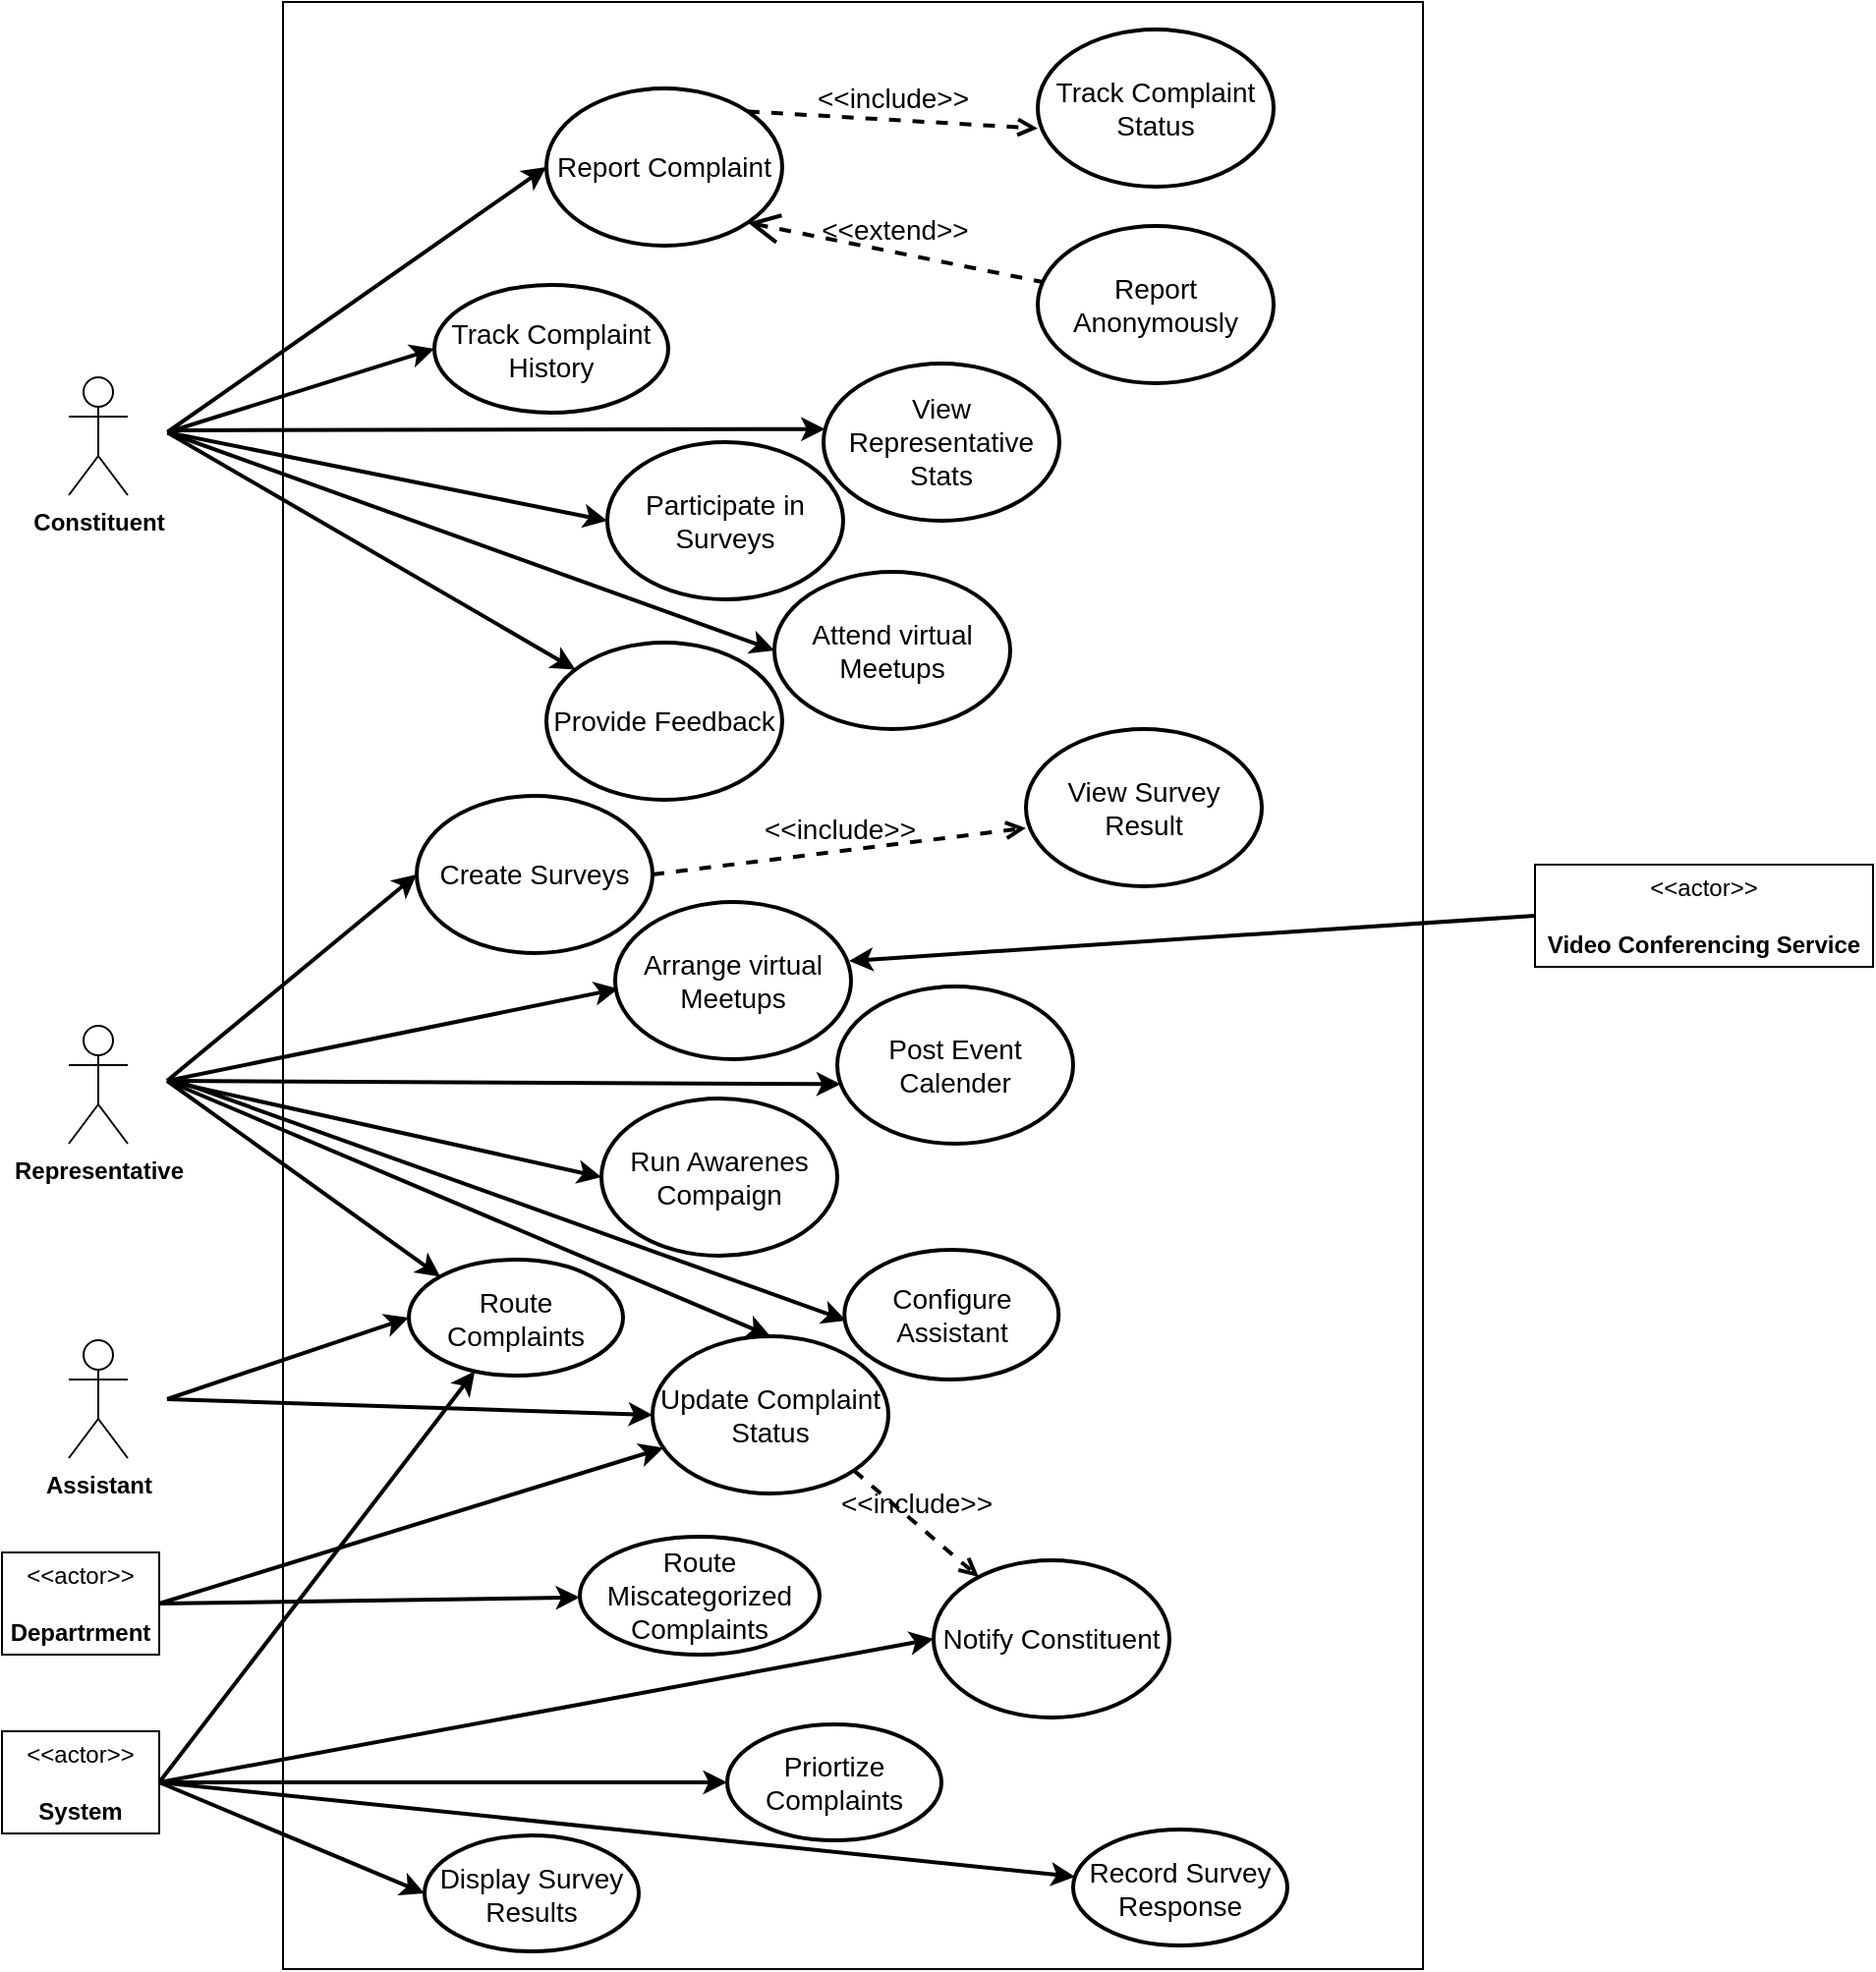 <mxfile version="24.7.5">
  <diagram name="Use Case Diagram" id="FgglNel2U1L5TTHVHAgJ">
    <mxGraphModel dx="880" dy="572" grid="0" gridSize="10" guides="1" tooltips="1" connect="1" arrows="1" fold="1" page="0" pageScale="1" pageWidth="850" pageHeight="1100" math="0" shadow="0">
      <root>
        <mxCell id="0" />
        <mxCell id="1" parent="0" />
        <mxCell id="YS5-fEkslZxsQK353Ww7-88" value="" style="rounded=0;whiteSpace=wrap;html=1;fillColor=none;" parent="1" vertex="1">
          <mxGeometry x="237" y="212" width="580" height="1001" as="geometry" />
        </mxCell>
        <mxCell id="b4xgwTWH8p54jYo2uctj-25" value="&lt;font style=&quot;font-size: 14px;&quot;&gt;Report Complaint&lt;/font&gt;" style="ellipse;whiteSpace=wrap;html=1;fillColor=none;strokeWidth=2;" parent="1" vertex="1">
          <mxGeometry x="371" y="256" width="120" height="80" as="geometry" />
        </mxCell>
        <mxCell id="YS5-fEkslZxsQK353Ww7-6" value="&amp;lt;&amp;lt;actor&amp;gt;&amp;gt;&lt;br&gt;&lt;br&gt;&lt;b&gt;Departrment&lt;/b&gt;" style="html=1;align=center;verticalAlign=middle;dashed=0;whiteSpace=wrap;" parent="1" vertex="1">
          <mxGeometry x="94" y="1001" width="80" height="52" as="geometry" />
        </mxCell>
        <mxCell id="YS5-fEkslZxsQK353Ww7-9" value="&lt;font style=&quot;font-size: 14px;&quot;&gt;Track Complaint Status&lt;/font&gt;" style="ellipse;whiteSpace=wrap;html=1;fillColor=none;strokeWidth=2;" parent="1" vertex="1">
          <mxGeometry x="621" y="226" width="120" height="80" as="geometry" />
        </mxCell>
        <mxCell id="YS5-fEkslZxsQK353Ww7-10" value="&lt;font style=&quot;font-size: 14px;&quot;&gt;Report Anonymously&lt;/font&gt;" style="ellipse;whiteSpace=wrap;html=1;fillColor=none;strokeWidth=2;" parent="1" vertex="1">
          <mxGeometry x="621" y="326" width="120" height="80" as="geometry" />
        </mxCell>
        <mxCell id="YS5-fEkslZxsQK353Ww7-11" value="&lt;font style=&quot;font-size: 14px;&quot;&gt;&amp;lt;&amp;lt;include&amp;gt;&amp;gt;&lt;/font&gt;" style="html=1;verticalAlign=bottom;labelBackgroundColor=none;endArrow=open;endFill=0;dashed=1;rounded=0;fontSize=12;strokeWidth=2;exitX=1;exitY=0;exitDx=0;exitDy=0;entryX=0;entryY=0.629;entryDx=0;entryDy=0;entryPerimeter=0;" parent="1" source="b4xgwTWH8p54jYo2uctj-25" target="YS5-fEkslZxsQK353Ww7-9" edge="1">
          <mxGeometry width="160" relative="1" as="geometry">
            <mxPoint x="474" y="258" as="sourcePoint" />
            <mxPoint x="634" y="258" as="targetPoint" />
          </mxGeometry>
        </mxCell>
        <mxCell id="YS5-fEkslZxsQK353Ww7-13" value="&amp;lt;&amp;lt;extend&amp;gt;&amp;gt;" style="edgeStyle=none;html=1;startArrow=open;endArrow=none;startSize=12;verticalAlign=bottom;dashed=1;labelBackgroundColor=none;rounded=0;fontSize=14;strokeWidth=2;exitX=1;exitY=1;exitDx=0;exitDy=0;" parent="1" source="b4xgwTWH8p54jYo2uctj-25" target="YS5-fEkslZxsQK353Ww7-10" edge="1">
          <mxGeometry width="160" relative="1" as="geometry">
            <mxPoint x="343" y="476" as="sourcePoint" />
            <mxPoint x="503" y="476" as="targetPoint" />
          </mxGeometry>
        </mxCell>
        <mxCell id="YS5-fEkslZxsQK353Ww7-14" value="&lt;font style=&quot;font-size: 14px;&quot;&gt;Track Complaint History&lt;/font&gt;" style="ellipse;whiteSpace=wrap;html=1;fillColor=none;strokeWidth=2;" parent="1" vertex="1">
          <mxGeometry x="314" y="356" width="119" height="65" as="geometry" />
        </mxCell>
        <mxCell id="YS5-fEkslZxsQK353Ww7-15" value="&lt;font style=&quot;font-size: 14px;&quot;&gt;View Representative Stats&lt;/font&gt;" style="ellipse;whiteSpace=wrap;html=1;fillColor=none;strokeWidth=2;" parent="1" vertex="1">
          <mxGeometry x="512" y="396" width="120" height="80" as="geometry" />
        </mxCell>
        <mxCell id="YS5-fEkslZxsQK353Ww7-16" value="&lt;font style=&quot;font-size: 14px;&quot;&gt;Participate in Surveys&lt;/font&gt;" style="ellipse;whiteSpace=wrap;html=1;fillColor=none;strokeWidth=2;" parent="1" vertex="1">
          <mxGeometry x="402" y="436" width="120" height="80" as="geometry" />
        </mxCell>
        <mxCell id="YS5-fEkslZxsQK353Ww7-17" value="&lt;font style=&quot;font-size: 14px;&quot;&gt;Attend virtual Meetups&lt;/font&gt;" style="ellipse;whiteSpace=wrap;html=1;fillColor=none;strokeWidth=2;" parent="1" vertex="1">
          <mxGeometry x="487" y="502" width="120" height="80" as="geometry" />
        </mxCell>
        <mxCell id="YS5-fEkslZxsQK353Ww7-18" value="&lt;font style=&quot;font-size: 14px;&quot;&gt;Provide Feedback&lt;/font&gt;" style="ellipse;whiteSpace=wrap;html=1;fillColor=none;strokeWidth=2;" parent="1" vertex="1">
          <mxGeometry x="371" y="538" width="120" height="80" as="geometry" />
        </mxCell>
        <mxCell id="YS5-fEkslZxsQK353Ww7-20" value="" style="endArrow=classic;html=1;rounded=0;strokeWidth=2;exitX=1;exitY=0.5;exitDx=0;exitDy=0;entryX=0;entryY=0.5;entryDx=0;entryDy=0;" parent="1" source="YS5-fEkslZxsQK353Ww7-22" target="b4xgwTWH8p54jYo2uctj-25" edge="1">
          <mxGeometry width="50" height="50" relative="1" as="geometry">
            <mxPoint x="398" y="483" as="sourcePoint" />
            <mxPoint x="448" y="433" as="targetPoint" />
          </mxGeometry>
        </mxCell>
        <mxCell id="YS5-fEkslZxsQK353Ww7-25" value="" style="endArrow=classic;html=1;rounded=0;strokeWidth=2;exitX=1;exitY=0.5;exitDx=0;exitDy=0;entryX=0;entryY=0.5;entryDx=0;entryDy=0;" parent="1" source="YS5-fEkslZxsQK353Ww7-22" target="YS5-fEkslZxsQK353Ww7-14" edge="1">
          <mxGeometry width="50" height="50" relative="1" as="geometry">
            <mxPoint x="188" y="441" as="sourcePoint" />
            <mxPoint x="381" y="326" as="targetPoint" />
          </mxGeometry>
        </mxCell>
        <mxCell id="YS5-fEkslZxsQK353Ww7-29" value="" style="endArrow=classic;html=1;rounded=0;strokeWidth=2;entryX=0.007;entryY=0.417;entryDx=0;entryDy=0;entryPerimeter=0;" parent="1" target="YS5-fEkslZxsQK353Ww7-15" edge="1">
          <mxGeometry width="50" height="50" relative="1" as="geometry">
            <mxPoint x="179" y="430" as="sourcePoint" />
            <mxPoint x="315" y="400" as="targetPoint" />
          </mxGeometry>
        </mxCell>
        <mxCell id="YS5-fEkslZxsQK353Ww7-30" value="" style="endArrow=classic;html=1;rounded=0;strokeWidth=2;entryX=0;entryY=0.5;entryDx=0;entryDy=0;exitX=1;exitY=0.5;exitDx=0;exitDy=0;" parent="1" source="YS5-fEkslZxsQK353Ww7-22" target="YS5-fEkslZxsQK353Ww7-16" edge="1">
          <mxGeometry width="50" height="50" relative="1" as="geometry">
            <mxPoint x="189" y="440" as="sourcePoint" />
            <mxPoint x="523" y="439" as="targetPoint" />
          </mxGeometry>
        </mxCell>
        <mxCell id="YS5-fEkslZxsQK353Ww7-31" value="" style="endArrow=classic;html=1;rounded=0;strokeWidth=2;entryX=0;entryY=0.5;entryDx=0;entryDy=0;exitX=1;exitY=0.5;exitDx=0;exitDy=0;" parent="1" source="YS5-fEkslZxsQK353Ww7-22" target="YS5-fEkslZxsQK353Ww7-17" edge="1">
          <mxGeometry width="50" height="50" relative="1" as="geometry">
            <mxPoint x="188" y="441" as="sourcePoint" />
            <mxPoint x="412" y="486" as="targetPoint" />
          </mxGeometry>
        </mxCell>
        <mxCell id="YS5-fEkslZxsQK353Ww7-32" value="" style="endArrow=classic;html=1;rounded=0;strokeWidth=2;exitX=1;exitY=0.5;exitDx=0;exitDy=0;" parent="1" source="YS5-fEkslZxsQK353Ww7-22" target="YS5-fEkslZxsQK353Ww7-18" edge="1">
          <mxGeometry width="50" height="50" relative="1" as="geometry">
            <mxPoint x="188" y="441" as="sourcePoint" />
            <mxPoint x="497" y="552" as="targetPoint" />
          </mxGeometry>
        </mxCell>
        <mxCell id="YS5-fEkslZxsQK353Ww7-33" value="&lt;font style=&quot;font-size: 14px;&quot;&gt;Create Surveys&lt;/font&gt;" style="ellipse;whiteSpace=wrap;html=1;fillColor=none;strokeWidth=2;" parent="1" vertex="1">
          <mxGeometry x="305" y="616" width="120" height="80" as="geometry" />
        </mxCell>
        <mxCell id="YS5-fEkslZxsQK353Ww7-42" value="" style="group" parent="1" vertex="1" connectable="0">
          <mxGeometry x="128" y="403" width="50" height="60" as="geometry" />
        </mxCell>
        <mxCell id="YS5-fEkslZxsQK353Ww7-1" value="&lt;b&gt;Constituent&lt;/b&gt;" style="shape=umlActor;verticalLabelPosition=bottom;verticalAlign=top;html=1;outlineConnect=0;container=0;" parent="YS5-fEkslZxsQK353Ww7-42" vertex="1">
          <mxGeometry width="30" height="60" as="geometry" />
        </mxCell>
        <mxCell id="YS5-fEkslZxsQK353Ww7-22" value="" style="shape=ellipse;html=1;sketch=0;strokeWidth=2;strokeColor=none;container=0;" parent="YS5-fEkslZxsQK353Ww7-42" vertex="1">
          <mxGeometry x="40" y="23" width="10" height="10" as="geometry" />
        </mxCell>
        <mxCell id="YS5-fEkslZxsQK353Ww7-43" value="" style="group;fillColor=none;fillStyle=solid;" parent="1" vertex="1" connectable="0">
          <mxGeometry x="128" y="733" width="50" height="60" as="geometry" />
        </mxCell>
        <mxCell id="YS5-fEkslZxsQK353Ww7-44" value="&lt;b&gt;Representative&lt;/b&gt;" style="shape=umlActor;verticalLabelPosition=bottom;verticalAlign=top;html=1;outlineConnect=0;container=0;" parent="YS5-fEkslZxsQK353Ww7-43" vertex="1">
          <mxGeometry width="30" height="60" as="geometry" />
        </mxCell>
        <mxCell id="YS5-fEkslZxsQK353Ww7-45" value="" style="shape=ellipse;html=1;sketch=0;strokeWidth=2;strokeColor=none;container=0;" parent="YS5-fEkslZxsQK353Ww7-43" vertex="1">
          <mxGeometry x="40" y="23" width="10" height="10" as="geometry" />
        </mxCell>
        <mxCell id="YS5-fEkslZxsQK353Ww7-47" value="" style="endArrow=classic;html=1;rounded=0;strokeWidth=2;exitX=1;exitY=0.5;exitDx=0;exitDy=0;entryX=0;entryY=0.5;entryDx=0;entryDy=0;" parent="1" source="YS5-fEkslZxsQK353Ww7-45" target="YS5-fEkslZxsQK353Ww7-33" edge="1">
          <mxGeometry width="50" height="50" relative="1" as="geometry">
            <mxPoint x="188" y="621" as="sourcePoint" />
            <mxPoint x="396" y="742" as="targetPoint" />
          </mxGeometry>
        </mxCell>
        <mxCell id="YS5-fEkslZxsQK353Ww7-48" value="&lt;font style=&quot;font-size: 14px;&quot;&gt;View Survey Result&lt;/font&gt;" style="ellipse;whiteSpace=wrap;html=1;fillColor=none;strokeWidth=2;" parent="1" vertex="1">
          <mxGeometry x="615" y="582" width="120" height="80" as="geometry" />
        </mxCell>
        <mxCell id="YS5-fEkslZxsQK353Ww7-49" value="&lt;font style=&quot;font-size: 14px;&quot;&gt;&amp;lt;&amp;lt;include&amp;gt;&amp;gt;&lt;/font&gt;" style="html=1;verticalAlign=bottom;labelBackgroundColor=none;endArrow=open;endFill=0;dashed=1;rounded=0;fontSize=12;strokeWidth=2;exitX=1;exitY=0.5;exitDx=0;exitDy=0;entryX=0;entryY=0.629;entryDx=0;entryDy=0;entryPerimeter=0;" parent="1" source="YS5-fEkslZxsQK353Ww7-33" target="YS5-fEkslZxsQK353Ww7-48" edge="1">
          <mxGeometry width="160" relative="1" as="geometry">
            <mxPoint x="477" y="778" as="sourcePoint" />
            <mxPoint x="638" y="748" as="targetPoint" />
          </mxGeometry>
        </mxCell>
        <mxCell id="YS5-fEkslZxsQK353Ww7-50" value="&lt;font style=&quot;font-size: 14px;&quot;&gt;Arrange virtual Meetups&lt;/font&gt;" style="ellipse;whiteSpace=wrap;html=1;fillColor=none;strokeWidth=2;" parent="1" vertex="1">
          <mxGeometry x="406" y="670" width="120" height="80" as="geometry" />
        </mxCell>
        <mxCell id="YS5-fEkslZxsQK353Ww7-51" value="" style="endArrow=classic;html=1;rounded=0;strokeWidth=2;exitX=1;exitY=0.5;exitDx=0;exitDy=0;entryX=0.013;entryY=0.552;entryDx=0;entryDy=0;entryPerimeter=0;" parent="1" source="YS5-fEkslZxsQK353Ww7-45" target="YS5-fEkslZxsQK353Ww7-50" edge="1">
          <mxGeometry width="50" height="50" relative="1" as="geometry">
            <mxPoint x="188" y="771" as="sourcePoint" />
            <mxPoint x="315" y="666" as="targetPoint" />
          </mxGeometry>
        </mxCell>
        <mxCell id="YS5-fEkslZxsQK353Ww7-54" value="&lt;span style=&quot;font-size: 14px;&quot;&gt;Configure Assistant&lt;/span&gt;" style="ellipse;whiteSpace=wrap;html=1;fillColor=none;strokeWidth=2;" parent="1" vertex="1">
          <mxGeometry x="522.64" y="847" width="109" height="66" as="geometry" />
        </mxCell>
        <mxCell id="YS5-fEkslZxsQK353Ww7-57" value="&lt;font style=&quot;font-size: 14px;&quot;&gt;Post Event Calender&lt;/font&gt;" style="ellipse;whiteSpace=wrap;html=1;fillColor=none;strokeWidth=2;" parent="1" vertex="1">
          <mxGeometry x="519" y="713" width="120" height="80" as="geometry" />
        </mxCell>
        <mxCell id="YS5-fEkslZxsQK353Ww7-58" value="&lt;font style=&quot;font-size: 14px;&quot;&gt;Run Awarenes Compaign&lt;/font&gt;" style="ellipse;whiteSpace=wrap;html=1;fillColor=none;strokeWidth=2;" parent="1" vertex="1">
          <mxGeometry x="399" y="770" width="120" height="80" as="geometry" />
        </mxCell>
        <mxCell id="YS5-fEkslZxsQK353Ww7-59" value="" style="endArrow=classic;html=1;rounded=0;strokeWidth=2;exitX=1;exitY=0.5;exitDx=0;exitDy=0;entryX=0.014;entryY=0.621;entryDx=0;entryDy=0;entryPerimeter=0;" parent="1" source="YS5-fEkslZxsQK353Ww7-45" target="YS5-fEkslZxsQK353Ww7-57" edge="1">
          <mxGeometry width="50" height="50" relative="1" as="geometry">
            <mxPoint x="182" y="761" as="sourcePoint" />
            <mxPoint x="408" y="730" as="targetPoint" />
          </mxGeometry>
        </mxCell>
        <mxCell id="YS5-fEkslZxsQK353Ww7-60" value="" style="endArrow=classic;html=1;rounded=0;strokeWidth=2;exitX=1;exitY=0.5;exitDx=0;exitDy=0;entryX=0;entryY=0.5;entryDx=0;entryDy=0;" parent="1" source="YS5-fEkslZxsQK353Ww7-45" target="YS5-fEkslZxsQK353Ww7-58" edge="1">
          <mxGeometry width="50" height="50" relative="1" as="geometry">
            <mxPoint x="188" y="791" as="sourcePoint" />
            <mxPoint x="418" y="744" as="targetPoint" />
          </mxGeometry>
        </mxCell>
        <mxCell id="YS5-fEkslZxsQK353Ww7-61" value="" style="group;fillColor=none;fillStyle=solid;" parent="1" vertex="1" connectable="0">
          <mxGeometry x="128" y="893" width="50" height="60" as="geometry" />
        </mxCell>
        <mxCell id="YS5-fEkslZxsQK353Ww7-62" value="&lt;b&gt;Assistant&lt;/b&gt;" style="shape=umlActor;verticalLabelPosition=bottom;verticalAlign=top;html=1;outlineConnect=0;container=0;" parent="YS5-fEkslZxsQK353Ww7-61" vertex="1">
          <mxGeometry width="30" height="60" as="geometry" />
        </mxCell>
        <mxCell id="YS5-fEkslZxsQK353Ww7-63" value="" style="shape=ellipse;html=1;sketch=0;strokeWidth=2;strokeColor=none;container=0;" parent="YS5-fEkslZxsQK353Ww7-61" vertex="1">
          <mxGeometry x="40" y="25" width="10" height="10" as="geometry" />
        </mxCell>
        <mxCell id="YS5-fEkslZxsQK353Ww7-64" value="&lt;span style=&quot;font-size: 14px;&quot;&gt;Update Complaint Status&lt;/span&gt;" style="ellipse;whiteSpace=wrap;html=1;fillColor=none;strokeWidth=2;" parent="1" vertex="1">
          <mxGeometry x="425" y="891" width="120" height="80" as="geometry" />
        </mxCell>
        <mxCell id="YS5-fEkslZxsQK353Ww7-65" value="" style="endArrow=classic;html=1;rounded=0;strokeWidth=2;exitX=1;exitY=0.5;exitDx=0;exitDy=0;entryX=0.008;entryY=0.545;entryDx=0;entryDy=0;entryPerimeter=0;" parent="1" target="YS5-fEkslZxsQK353Ww7-54" edge="1">
          <mxGeometry width="50" height="50" relative="1" as="geometry">
            <mxPoint x="183.0" y="761.0" as="sourcePoint" />
            <mxPoint x="414" y="830" as="targetPoint" />
          </mxGeometry>
        </mxCell>
        <mxCell id="YS5-fEkslZxsQK353Ww7-66" value="" style="endArrow=classic;html=1;rounded=0;strokeWidth=2;exitX=1;exitY=0.5;exitDx=0;exitDy=0;entryX=0.5;entryY=0;entryDx=0;entryDy=0;" parent="1" source="YS5-fEkslZxsQK353Ww7-45" target="YS5-fEkslZxsQK353Ww7-64" edge="1">
          <mxGeometry width="50" height="50" relative="1" as="geometry">
            <mxPoint x="193.0" y="771.0" as="sourcePoint" />
            <mxPoint x="534" y="893" as="targetPoint" />
          </mxGeometry>
        </mxCell>
        <mxCell id="YS5-fEkslZxsQK353Ww7-67" value="" style="endArrow=classic;html=1;rounded=0;strokeWidth=2;exitX=1;exitY=0.5;exitDx=0;exitDy=0;entryX=0;entryY=0.5;entryDx=0;entryDy=0;" parent="1" source="YS5-fEkslZxsQK353Ww7-63" target="YS5-fEkslZxsQK353Ww7-64" edge="1">
          <mxGeometry width="50" height="50" relative="1" as="geometry">
            <mxPoint x="173.0" y="921.0" as="sourcePoint" />
            <mxPoint x="390.0" y="923.0" as="targetPoint" />
          </mxGeometry>
        </mxCell>
        <mxCell id="YS5-fEkslZxsQK353Ww7-68" value="" style="endArrow=classic;html=1;rounded=0;strokeWidth=2;exitX=1;exitY=0.5;exitDx=0;exitDy=0;" parent="1" source="YS5-fEkslZxsQK353Ww7-6" target="YS5-fEkslZxsQK353Ww7-64" edge="1">
          <mxGeometry width="50" height="50" relative="1" as="geometry">
            <mxPoint x="183.0" y="1031" as="sourcePoint" />
            <mxPoint x="405" y="1033" as="targetPoint" />
          </mxGeometry>
        </mxCell>
        <mxCell id="YS5-fEkslZxsQK353Ww7-69" value="&lt;span style=&quot;font-size: 14px;&quot;&gt;Route Complaints&lt;/span&gt;" style="ellipse;whiteSpace=wrap;html=1;fillColor=none;strokeWidth=2;" parent="1" vertex="1">
          <mxGeometry x="301" y="852" width="109" height="59" as="geometry" />
        </mxCell>
        <mxCell id="YS5-fEkslZxsQK353Ww7-71" value="" style="endArrow=classic;html=1;rounded=0;strokeWidth=2;exitX=1;exitY=0.5;exitDx=0;exitDy=0;" parent="1" source="YS5-fEkslZxsQK353Ww7-80" target="YS5-fEkslZxsQK353Ww7-69" edge="1">
          <mxGeometry width="50" height="50" relative="1" as="geometry">
            <mxPoint x="188" y="1033" as="sourcePoint" />
            <mxPoint x="495" y="1071" as="targetPoint" />
          </mxGeometry>
        </mxCell>
        <mxCell id="YS5-fEkslZxsQK353Ww7-75" value="&lt;font style=&quot;font-size: 14px;&quot;&gt;Notify Constituent&lt;/font&gt;" style="ellipse;whiteSpace=wrap;html=1;fillColor=none;strokeWidth=2;" parent="1" vertex="1">
          <mxGeometry x="568" y="1005" width="120" height="80" as="geometry" />
        </mxCell>
        <mxCell id="YS5-fEkslZxsQK353Ww7-78" value="&lt;span style=&quot;font-size: 14px;&quot;&gt;Priortize Complaints&lt;/span&gt;" style="ellipse;whiteSpace=wrap;html=1;fillColor=none;strokeWidth=2;" parent="1" vertex="1">
          <mxGeometry x="463" y="1088.5" width="109" height="59" as="geometry" />
        </mxCell>
        <mxCell id="YS5-fEkslZxsQK353Ww7-79" value="" style="endArrow=classic;html=1;rounded=0;strokeWidth=2;exitX=1;exitY=0.5;exitDx=0;exitDy=0;entryX=0;entryY=0.5;entryDx=0;entryDy=0;" parent="1" source="YS5-fEkslZxsQK353Ww7-80" target="YS5-fEkslZxsQK353Ww7-75" edge="1">
          <mxGeometry width="50" height="50" relative="1" as="geometry">
            <mxPoint x="174" y="1120.5" as="sourcePoint" />
            <mxPoint x="479" y="1047" as="targetPoint" />
          </mxGeometry>
        </mxCell>
        <mxCell id="YS5-fEkslZxsQK353Ww7-80" value="&amp;lt;&amp;lt;actor&amp;gt;&amp;gt;&lt;br&gt;&lt;br&gt;&lt;b&gt;System&lt;/b&gt;" style="html=1;align=center;verticalAlign=middle;dashed=0;whiteSpace=wrap;" parent="1" vertex="1">
          <mxGeometry x="94" y="1092" width="80" height="52" as="geometry" />
        </mxCell>
        <mxCell id="YS5-fEkslZxsQK353Ww7-81" value="" style="endArrow=classic;html=1;rounded=0;strokeWidth=2;exitX=1;exitY=0.5;exitDx=0;exitDy=0;entryX=0;entryY=0.5;entryDx=0;entryDy=0;" parent="1" source="YS5-fEkslZxsQK353Ww7-80" target="YS5-fEkslZxsQK353Ww7-78" edge="1">
          <mxGeometry width="50" height="50" relative="1" as="geometry">
            <mxPoint x="184" y="1037" as="sourcePoint" />
            <mxPoint x="513" y="999" as="targetPoint" />
          </mxGeometry>
        </mxCell>
        <mxCell id="YS5-fEkslZxsQK353Ww7-82" value="&lt;span style=&quot;font-size: 14px;&quot;&gt;Record Survey Response&lt;/span&gt;" style="ellipse;whiteSpace=wrap;html=1;fillColor=none;strokeWidth=2;" parent="1" vertex="1">
          <mxGeometry x="639" y="1142" width="109" height="59" as="geometry" />
        </mxCell>
        <mxCell id="YS5-fEkslZxsQK353Ww7-83" value="" style="endArrow=classic;html=1;rounded=0;strokeWidth=2;exitX=1;exitY=0.5;exitDx=0;exitDy=0;" parent="1" source="YS5-fEkslZxsQK353Ww7-80" target="YS5-fEkslZxsQK353Ww7-82" edge="1">
          <mxGeometry width="50" height="50" relative="1" as="geometry">
            <mxPoint x="184" y="1128" as="sourcePoint" />
            <mxPoint x="516" y="1109" as="targetPoint" />
          </mxGeometry>
        </mxCell>
        <mxCell id="YS5-fEkslZxsQK353Ww7-84" value="&lt;span style=&quot;font-size: 14px;&quot;&gt;Route Miscategorized Complaints&lt;/span&gt;" style="ellipse;whiteSpace=wrap;html=1;fillColor=none;strokeWidth=2;" parent="1" vertex="1">
          <mxGeometry x="388" y="993" width="122" height="60" as="geometry" />
        </mxCell>
        <mxCell id="YS5-fEkslZxsQK353Ww7-86" value="" style="endArrow=classic;html=1;rounded=0;strokeWidth=2;exitX=1;exitY=0.5;exitDx=0;exitDy=0;" parent="1" source="YS5-fEkslZxsQK353Ww7-6" target="YS5-fEkslZxsQK353Ww7-84" edge="1">
          <mxGeometry width="50" height="50" relative="1" as="geometry">
            <mxPoint x="184" y="1037" as="sourcePoint" />
            <mxPoint x="497" y="981" as="targetPoint" />
          </mxGeometry>
        </mxCell>
        <mxCell id="YS5-fEkslZxsQK353Ww7-87" value="&lt;font style=&quot;font-size: 14px;&quot;&gt;&amp;lt;&amp;lt;include&amp;gt;&amp;gt;&lt;/font&gt;" style="html=1;verticalAlign=bottom;labelBackgroundColor=none;endArrow=open;endFill=0;dashed=1;rounded=0;fontSize=12;strokeWidth=2;exitX=1;exitY=1;exitDx=0;exitDy=0;" parent="1" source="YS5-fEkslZxsQK353Ww7-64" target="YS5-fEkslZxsQK353Ww7-75" edge="1">
          <mxGeometry width="160" relative="1" as="geometry">
            <mxPoint x="603" y="828" as="sourcePoint" />
            <mxPoint x="751" y="836" as="targetPoint" />
          </mxGeometry>
        </mxCell>
        <mxCell id="YS5-fEkslZxsQK353Ww7-89" value="&amp;lt;&amp;lt;actor&amp;gt;&amp;gt;&lt;br&gt;&lt;br&gt;&lt;b&gt;Video Conferencing Service&lt;/b&gt;" style="html=1;align=center;verticalAlign=middle;dashed=0;whiteSpace=wrap;" parent="1" vertex="1">
          <mxGeometry x="874" y="651" width="172" height="52" as="geometry" />
        </mxCell>
        <mxCell id="YS5-fEkslZxsQK353Ww7-91" value="" style="endArrow=classic;html=1;rounded=0;strokeWidth=2;exitX=0;exitY=0.5;exitDx=0;exitDy=0;entryX=0.992;entryY=0.375;entryDx=0;entryDy=0;entryPerimeter=0;" parent="1" source="YS5-fEkslZxsQK353Ww7-89" target="YS5-fEkslZxsQK353Ww7-50" edge="1">
          <mxGeometry width="50" height="50" relative="1" as="geometry">
            <mxPoint x="778" y="441" as="sourcePoint" />
            <mxPoint x="986" y="562" as="targetPoint" />
          </mxGeometry>
        </mxCell>
        <mxCell id="mggj_KDh0__X-bO1hVRX-1" value="&lt;span style=&quot;font-size: 14px;&quot;&gt;Display Survey Results&lt;/span&gt;" style="ellipse;whiteSpace=wrap;html=1;fillColor=none;strokeWidth=2;" parent="1" vertex="1">
          <mxGeometry x="309" y="1145" width="109" height="59" as="geometry" />
        </mxCell>
        <mxCell id="mggj_KDh0__X-bO1hVRX-2" value="" style="endArrow=classic;html=1;rounded=0;strokeWidth=2;exitX=1;exitY=0.5;exitDx=0;exitDy=0;entryX=0;entryY=0.5;entryDx=0;entryDy=0;" parent="1" source="YS5-fEkslZxsQK353Ww7-80" target="mggj_KDh0__X-bO1hVRX-1" edge="1">
          <mxGeometry width="50" height="50" relative="1" as="geometry">
            <mxPoint x="184" y="1037" as="sourcePoint" />
            <mxPoint x="418" y="1034" as="targetPoint" />
          </mxGeometry>
        </mxCell>
        <mxCell id="LRH05sEO5IdcGObicF3C-1" value="" style="endArrow=classic;html=1;rounded=0;strokeWidth=2;exitX=1;exitY=0.5;exitDx=0;exitDy=0;entryX=0;entryY=0;entryDx=0;entryDy=0;" edge="1" parent="1" source="YS5-fEkslZxsQK353Ww7-45" target="YS5-fEkslZxsQK353Ww7-69">
          <mxGeometry width="50" height="50" relative="1" as="geometry">
            <mxPoint x="188" y="933" as="sourcePoint" />
            <mxPoint x="495" y="971" as="targetPoint" />
          </mxGeometry>
        </mxCell>
        <mxCell id="LRH05sEO5IdcGObicF3C-2" value="" style="endArrow=classic;html=1;rounded=0;strokeWidth=2;exitX=1;exitY=0.5;exitDx=0;exitDy=0;entryX=0;entryY=0.5;entryDx=0;entryDy=0;" edge="1" parent="1" source="YS5-fEkslZxsQK353Ww7-63" target="YS5-fEkslZxsQK353Ww7-69">
          <mxGeometry width="50" height="50" relative="1" as="geometry">
            <mxPoint x="188" y="771" as="sourcePoint" />
            <mxPoint x="389" y="897" as="targetPoint" />
          </mxGeometry>
        </mxCell>
      </root>
    </mxGraphModel>
  </diagram>
</mxfile>
